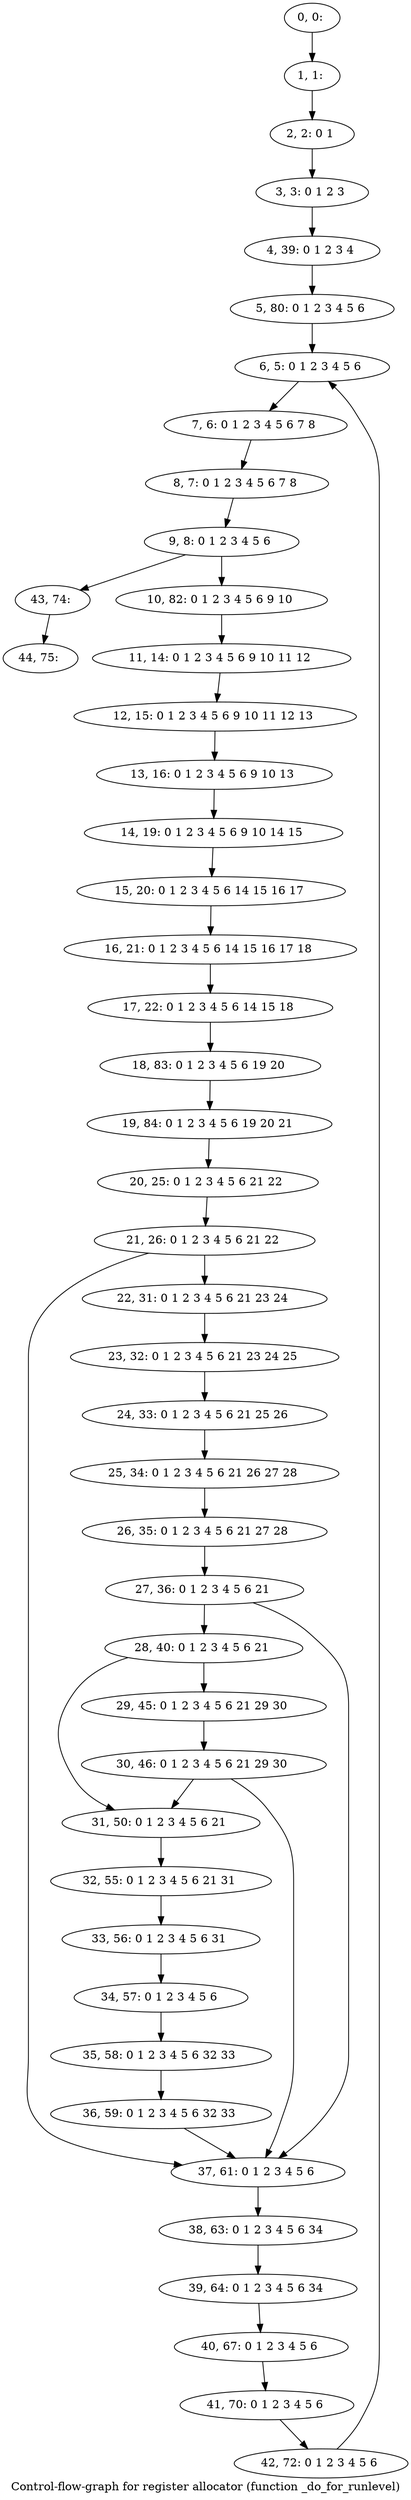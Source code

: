 digraph G {
graph [label="Control-flow-graph for register allocator (function _do_for_runlevel)"]
0[label="0, 0: "];
1[label="1, 1: "];
2[label="2, 2: 0 1 "];
3[label="3, 3: 0 1 2 3 "];
4[label="4, 39: 0 1 2 3 4 "];
5[label="5, 80: 0 1 2 3 4 5 6 "];
6[label="6, 5: 0 1 2 3 4 5 6 "];
7[label="7, 6: 0 1 2 3 4 5 6 7 8 "];
8[label="8, 7: 0 1 2 3 4 5 6 7 8 "];
9[label="9, 8: 0 1 2 3 4 5 6 "];
10[label="10, 82: 0 1 2 3 4 5 6 9 10 "];
11[label="11, 14: 0 1 2 3 4 5 6 9 10 11 12 "];
12[label="12, 15: 0 1 2 3 4 5 6 9 10 11 12 13 "];
13[label="13, 16: 0 1 2 3 4 5 6 9 10 13 "];
14[label="14, 19: 0 1 2 3 4 5 6 9 10 14 15 "];
15[label="15, 20: 0 1 2 3 4 5 6 14 15 16 17 "];
16[label="16, 21: 0 1 2 3 4 5 6 14 15 16 17 18 "];
17[label="17, 22: 0 1 2 3 4 5 6 14 15 18 "];
18[label="18, 83: 0 1 2 3 4 5 6 19 20 "];
19[label="19, 84: 0 1 2 3 4 5 6 19 20 21 "];
20[label="20, 25: 0 1 2 3 4 5 6 21 22 "];
21[label="21, 26: 0 1 2 3 4 5 6 21 22 "];
22[label="22, 31: 0 1 2 3 4 5 6 21 23 24 "];
23[label="23, 32: 0 1 2 3 4 5 6 21 23 24 25 "];
24[label="24, 33: 0 1 2 3 4 5 6 21 25 26 "];
25[label="25, 34: 0 1 2 3 4 5 6 21 26 27 28 "];
26[label="26, 35: 0 1 2 3 4 5 6 21 27 28 "];
27[label="27, 36: 0 1 2 3 4 5 6 21 "];
28[label="28, 40: 0 1 2 3 4 5 6 21 "];
29[label="29, 45: 0 1 2 3 4 5 6 21 29 30 "];
30[label="30, 46: 0 1 2 3 4 5 6 21 29 30 "];
31[label="31, 50: 0 1 2 3 4 5 6 21 "];
32[label="32, 55: 0 1 2 3 4 5 6 21 31 "];
33[label="33, 56: 0 1 2 3 4 5 6 31 "];
34[label="34, 57: 0 1 2 3 4 5 6 "];
35[label="35, 58: 0 1 2 3 4 5 6 32 33 "];
36[label="36, 59: 0 1 2 3 4 5 6 32 33 "];
37[label="37, 61: 0 1 2 3 4 5 6 "];
38[label="38, 63: 0 1 2 3 4 5 6 34 "];
39[label="39, 64: 0 1 2 3 4 5 6 34 "];
40[label="40, 67: 0 1 2 3 4 5 6 "];
41[label="41, 70: 0 1 2 3 4 5 6 "];
42[label="42, 72: 0 1 2 3 4 5 6 "];
43[label="43, 74: "];
44[label="44, 75: "];
0->1 ;
1->2 ;
2->3 ;
3->4 ;
4->5 ;
5->6 ;
6->7 ;
7->8 ;
8->9 ;
9->10 ;
9->43 ;
10->11 ;
11->12 ;
12->13 ;
13->14 ;
14->15 ;
15->16 ;
16->17 ;
17->18 ;
18->19 ;
19->20 ;
20->21 ;
21->22 ;
21->37 ;
22->23 ;
23->24 ;
24->25 ;
25->26 ;
26->27 ;
27->28 ;
27->37 ;
28->29 ;
28->31 ;
29->30 ;
30->31 ;
30->37 ;
31->32 ;
32->33 ;
33->34 ;
34->35 ;
35->36 ;
36->37 ;
37->38 ;
38->39 ;
39->40 ;
40->41 ;
41->42 ;
42->6 ;
43->44 ;
}
